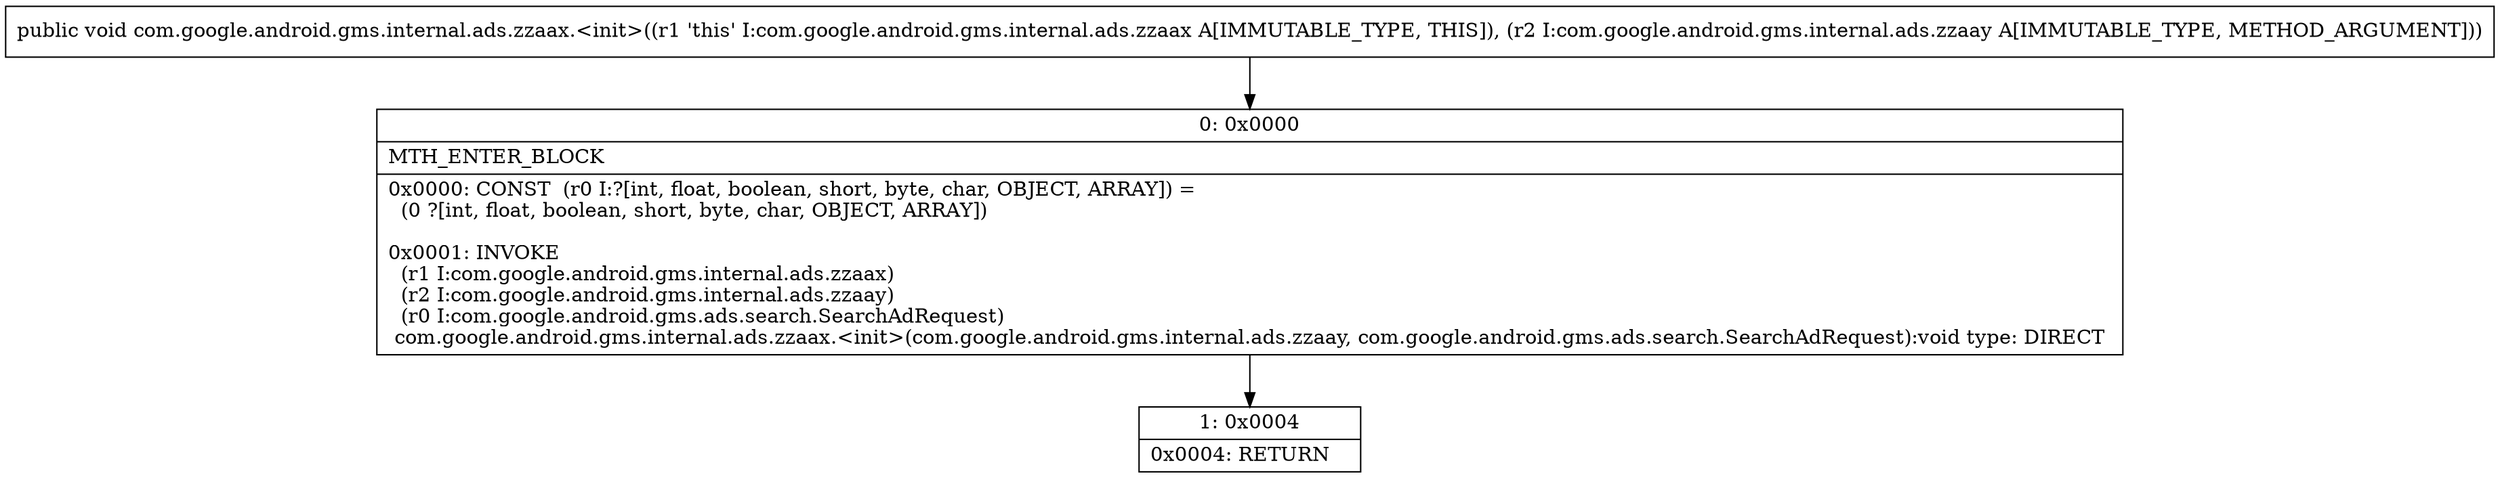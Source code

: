 digraph "CFG forcom.google.android.gms.internal.ads.zzaax.\<init\>(Lcom\/google\/android\/gms\/internal\/ads\/zzaay;)V" {
Node_0 [shape=record,label="{0\:\ 0x0000|MTH_ENTER_BLOCK\l|0x0000: CONST  (r0 I:?[int, float, boolean, short, byte, char, OBJECT, ARRAY]) = \l  (0 ?[int, float, boolean, short, byte, char, OBJECT, ARRAY])\l \l0x0001: INVOKE  \l  (r1 I:com.google.android.gms.internal.ads.zzaax)\l  (r2 I:com.google.android.gms.internal.ads.zzaay)\l  (r0 I:com.google.android.gms.ads.search.SearchAdRequest)\l com.google.android.gms.internal.ads.zzaax.\<init\>(com.google.android.gms.internal.ads.zzaay, com.google.android.gms.ads.search.SearchAdRequest):void type: DIRECT \l}"];
Node_1 [shape=record,label="{1\:\ 0x0004|0x0004: RETURN   \l}"];
MethodNode[shape=record,label="{public void com.google.android.gms.internal.ads.zzaax.\<init\>((r1 'this' I:com.google.android.gms.internal.ads.zzaax A[IMMUTABLE_TYPE, THIS]), (r2 I:com.google.android.gms.internal.ads.zzaay A[IMMUTABLE_TYPE, METHOD_ARGUMENT])) }"];
MethodNode -> Node_0;
Node_0 -> Node_1;
}

